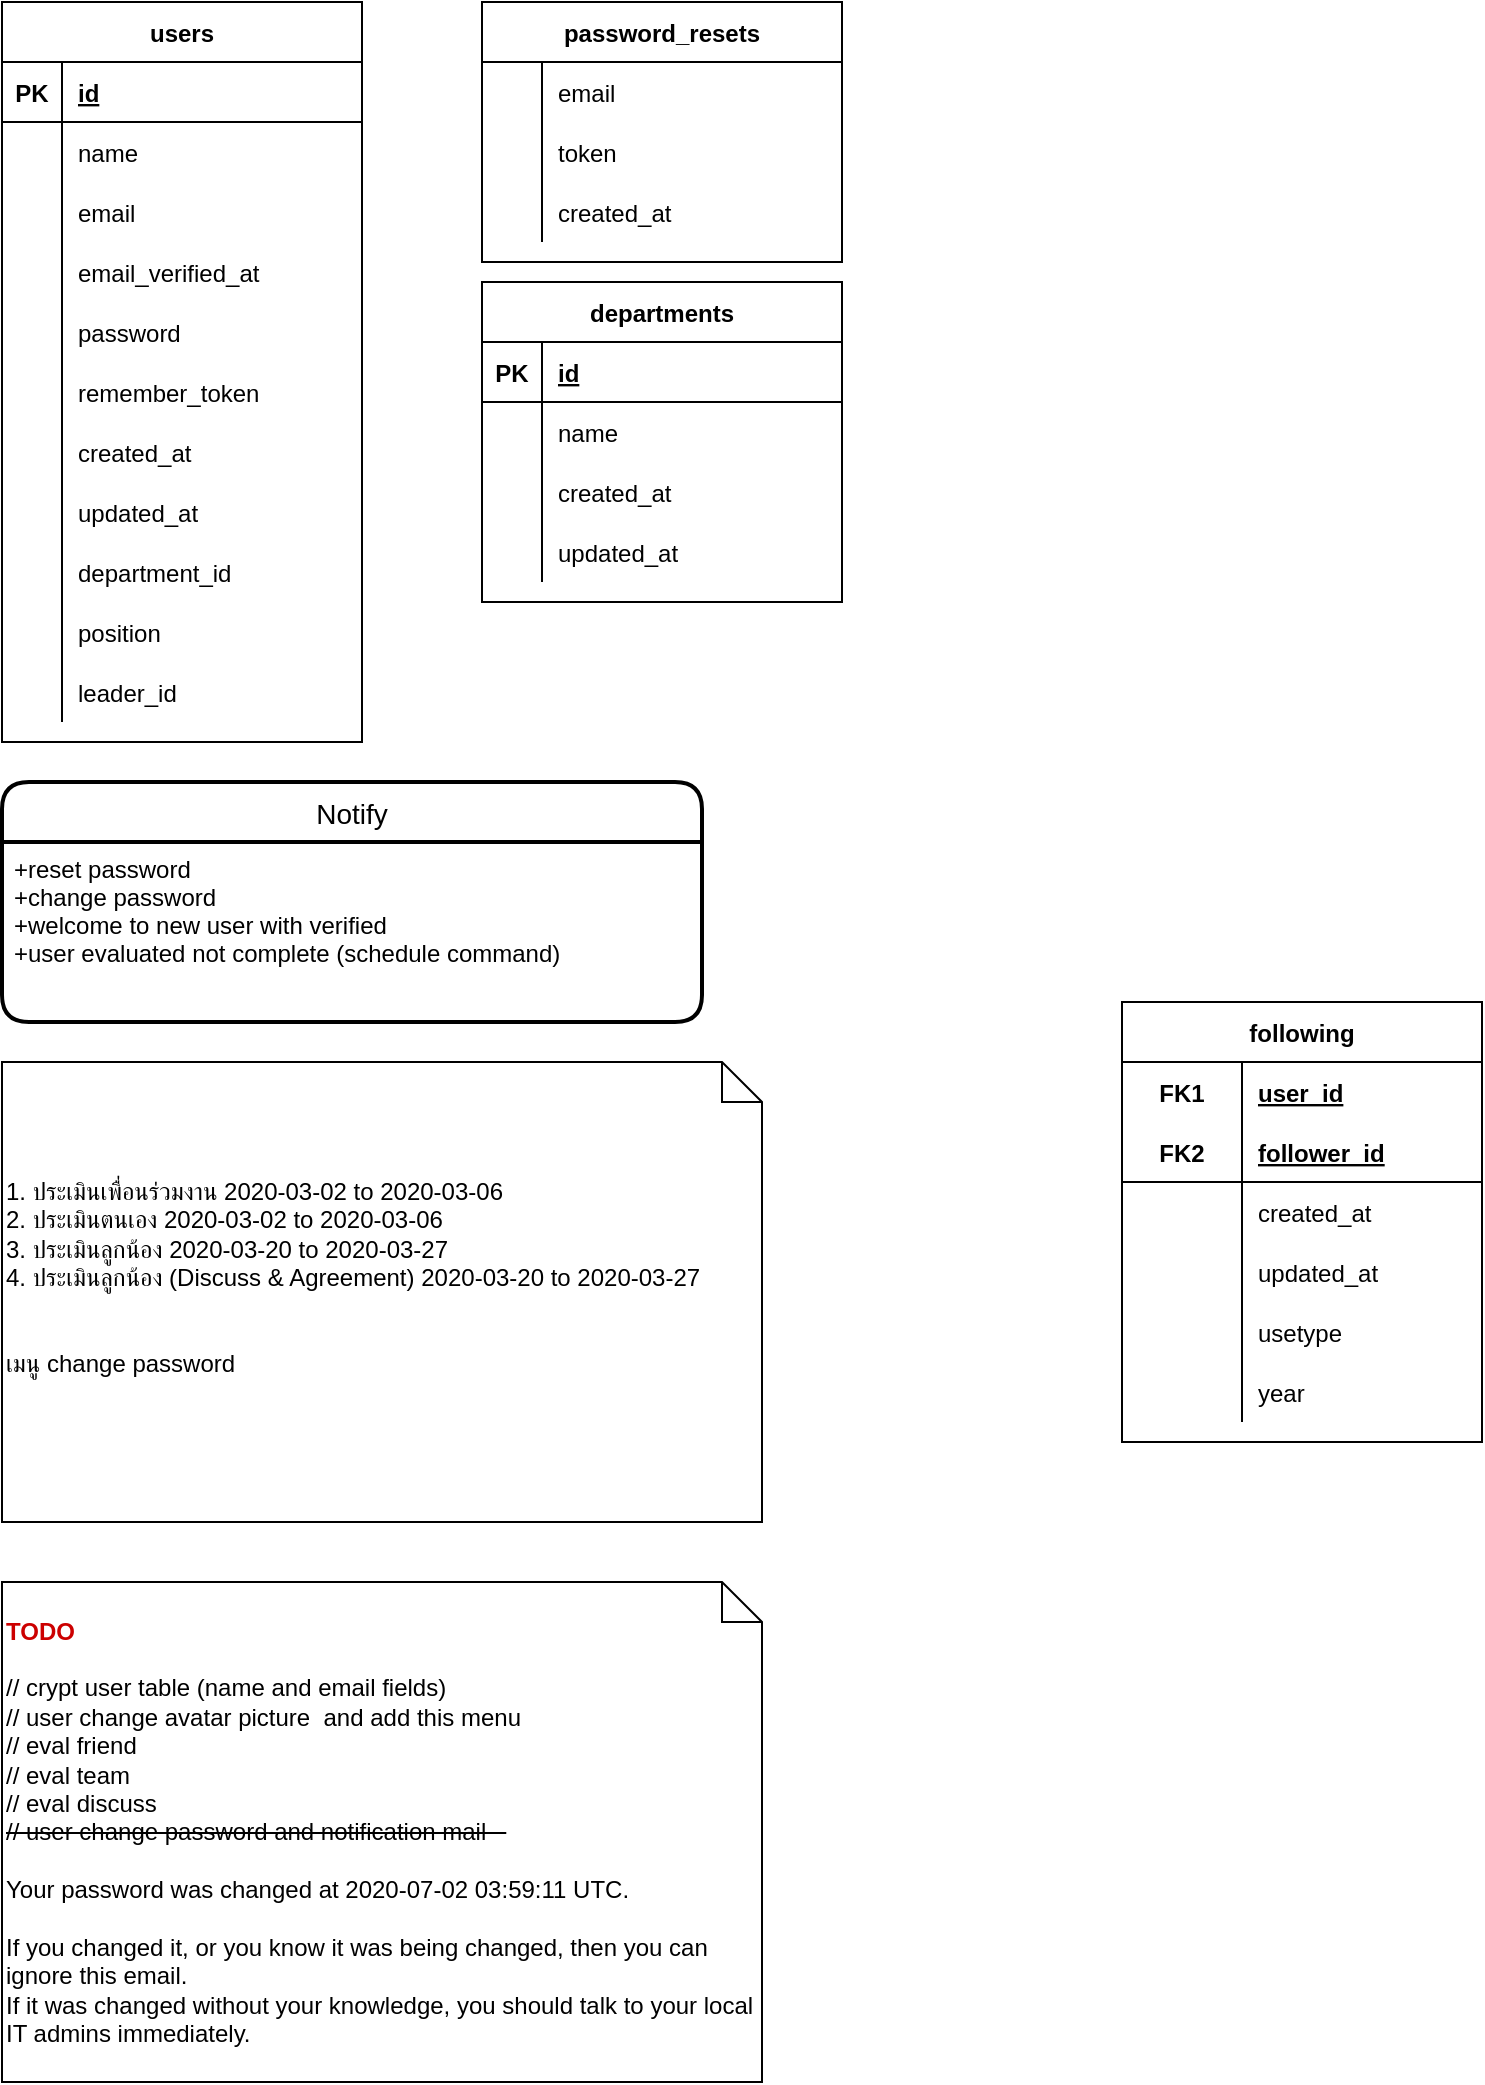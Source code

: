 <mxfile version="13.4.4" type="github" pages="3">
  <diagram id="iVP4UdC36lwLV0et3AdZ" name="User">
    <mxGraphModel dx="1422" dy="924" grid="1" gridSize="10" guides="1" tooltips="1" connect="1" arrows="1" fold="1" page="1" pageScale="1" pageWidth="850" pageHeight="1100" math="0" shadow="0">
      <root>
        <mxCell id="0" />
        <mxCell id="1" parent="0" />
        <mxCell id="S9lmiORuuj9670cRD461-1" value="users" style="shape=table;startSize=30;container=1;collapsible=1;childLayout=tableLayout;fixedRows=1;rowLines=0;fontStyle=1;align=center;resizeLast=1;" parent="1" vertex="1">
          <mxGeometry x="40" y="20" width="180" height="370" as="geometry">
            <mxRectangle x="80" y="240" width="70" height="30" as="alternateBounds" />
          </mxGeometry>
        </mxCell>
        <mxCell id="S9lmiORuuj9670cRD461-2" value="" style="shape=partialRectangle;collapsible=0;dropTarget=0;pointerEvents=0;fillColor=none;top=0;left=0;bottom=1;right=0;points=[[0,0.5],[1,0.5]];portConstraint=eastwest;" parent="S9lmiORuuj9670cRD461-1" vertex="1">
          <mxGeometry y="30" width="180" height="30" as="geometry" />
        </mxCell>
        <mxCell id="S9lmiORuuj9670cRD461-3" value="PK" style="shape=partialRectangle;connectable=0;fillColor=none;top=0;left=0;bottom=0;right=0;fontStyle=1;overflow=hidden;" parent="S9lmiORuuj9670cRD461-2" vertex="1">
          <mxGeometry width="30" height="30" as="geometry" />
        </mxCell>
        <mxCell id="S9lmiORuuj9670cRD461-4" value="id" style="shape=partialRectangle;connectable=0;fillColor=none;top=0;left=0;bottom=0;right=0;align=left;spacingLeft=6;fontStyle=5;overflow=hidden;" parent="S9lmiORuuj9670cRD461-2" vertex="1">
          <mxGeometry x="30" width="150" height="30" as="geometry" />
        </mxCell>
        <mxCell id="S9lmiORuuj9670cRD461-5" value="" style="shape=partialRectangle;collapsible=0;dropTarget=0;pointerEvents=0;fillColor=none;top=0;left=0;bottom=0;right=0;points=[[0,0.5],[1,0.5]];portConstraint=eastwest;" parent="S9lmiORuuj9670cRD461-1" vertex="1">
          <mxGeometry y="60" width="180" height="30" as="geometry" />
        </mxCell>
        <mxCell id="S9lmiORuuj9670cRD461-6" value="" style="shape=partialRectangle;connectable=0;fillColor=none;top=0;left=0;bottom=0;right=0;editable=1;overflow=hidden;" parent="S9lmiORuuj9670cRD461-5" vertex="1">
          <mxGeometry width="30" height="30" as="geometry" />
        </mxCell>
        <mxCell id="S9lmiORuuj9670cRD461-7" value="name" style="shape=partialRectangle;connectable=0;fillColor=none;top=0;left=0;bottom=0;right=0;align=left;spacingLeft=6;overflow=hidden;" parent="S9lmiORuuj9670cRD461-5" vertex="1">
          <mxGeometry x="30" width="150" height="30" as="geometry" />
        </mxCell>
        <mxCell id="S9lmiORuuj9670cRD461-8" value="" style="shape=partialRectangle;collapsible=0;dropTarget=0;pointerEvents=0;fillColor=none;top=0;left=0;bottom=0;right=0;points=[[0,0.5],[1,0.5]];portConstraint=eastwest;" parent="S9lmiORuuj9670cRD461-1" vertex="1">
          <mxGeometry y="90" width="180" height="30" as="geometry" />
        </mxCell>
        <mxCell id="S9lmiORuuj9670cRD461-9" value="" style="shape=partialRectangle;connectable=0;fillColor=none;top=0;left=0;bottom=0;right=0;editable=1;overflow=hidden;" parent="S9lmiORuuj9670cRD461-8" vertex="1">
          <mxGeometry width="30" height="30" as="geometry" />
        </mxCell>
        <mxCell id="S9lmiORuuj9670cRD461-10" value="email" style="shape=partialRectangle;connectable=0;fillColor=none;top=0;left=0;bottom=0;right=0;align=left;spacingLeft=6;overflow=hidden;" parent="S9lmiORuuj9670cRD461-8" vertex="1">
          <mxGeometry x="30" width="150" height="30" as="geometry" />
        </mxCell>
        <mxCell id="S9lmiORuuj9670cRD461-11" value="" style="shape=partialRectangle;collapsible=0;dropTarget=0;pointerEvents=0;fillColor=none;top=0;left=0;bottom=0;right=0;points=[[0,0.5],[1,0.5]];portConstraint=eastwest;" parent="S9lmiORuuj9670cRD461-1" vertex="1">
          <mxGeometry y="120" width="180" height="30" as="geometry" />
        </mxCell>
        <mxCell id="S9lmiORuuj9670cRD461-12" value="" style="shape=partialRectangle;connectable=0;fillColor=none;top=0;left=0;bottom=0;right=0;editable=1;overflow=hidden;" parent="S9lmiORuuj9670cRD461-11" vertex="1">
          <mxGeometry width="30" height="30" as="geometry" />
        </mxCell>
        <mxCell id="S9lmiORuuj9670cRD461-13" value="email_verified_at" style="shape=partialRectangle;connectable=0;fillColor=none;top=0;left=0;bottom=0;right=0;align=left;spacingLeft=6;overflow=hidden;" parent="S9lmiORuuj9670cRD461-11" vertex="1">
          <mxGeometry x="30" width="150" height="30" as="geometry" />
        </mxCell>
        <mxCell id="S9lmiORuuj9670cRD461-32" value="" style="shape=partialRectangle;collapsible=0;dropTarget=0;pointerEvents=0;fillColor=none;top=0;left=0;bottom=0;right=0;points=[[0,0.5],[1,0.5]];portConstraint=eastwest;" parent="S9lmiORuuj9670cRD461-1" vertex="1">
          <mxGeometry y="150" width="180" height="30" as="geometry" />
        </mxCell>
        <mxCell id="S9lmiORuuj9670cRD461-33" value="" style="shape=partialRectangle;connectable=0;fillColor=none;top=0;left=0;bottom=0;right=0;editable=1;overflow=hidden;" parent="S9lmiORuuj9670cRD461-32" vertex="1">
          <mxGeometry width="30" height="30" as="geometry" />
        </mxCell>
        <mxCell id="S9lmiORuuj9670cRD461-34" value="password" style="shape=partialRectangle;connectable=0;fillColor=none;top=0;left=0;bottom=0;right=0;align=left;spacingLeft=6;overflow=hidden;" parent="S9lmiORuuj9670cRD461-32" vertex="1">
          <mxGeometry x="30" width="150" height="30" as="geometry" />
        </mxCell>
        <mxCell id="S9lmiORuuj9670cRD461-51" value="" style="shape=partialRectangle;collapsible=0;dropTarget=0;pointerEvents=0;fillColor=none;top=0;left=0;bottom=0;right=0;points=[[0,0.5],[1,0.5]];portConstraint=eastwest;" parent="S9lmiORuuj9670cRD461-1" vertex="1">
          <mxGeometry y="180" width="180" height="30" as="geometry" />
        </mxCell>
        <mxCell id="S9lmiORuuj9670cRD461-52" value="" style="shape=partialRectangle;connectable=0;fillColor=none;top=0;left=0;bottom=0;right=0;editable=1;overflow=hidden;" parent="S9lmiORuuj9670cRD461-51" vertex="1">
          <mxGeometry width="30" height="30" as="geometry" />
        </mxCell>
        <mxCell id="S9lmiORuuj9670cRD461-53" value="remember_token" style="shape=partialRectangle;connectable=0;fillColor=none;top=0;left=0;bottom=0;right=0;align=left;spacingLeft=6;overflow=hidden;" parent="S9lmiORuuj9670cRD461-51" vertex="1">
          <mxGeometry x="30" width="150" height="30" as="geometry" />
        </mxCell>
        <mxCell id="S9lmiORuuj9670cRD461-54" value="" style="shape=partialRectangle;collapsible=0;dropTarget=0;pointerEvents=0;fillColor=none;top=0;left=0;bottom=0;right=0;points=[[0,0.5],[1,0.5]];portConstraint=eastwest;" parent="S9lmiORuuj9670cRD461-1" vertex="1">
          <mxGeometry y="210" width="180" height="30" as="geometry" />
        </mxCell>
        <mxCell id="S9lmiORuuj9670cRD461-55" value="" style="shape=partialRectangle;connectable=0;fillColor=none;top=0;left=0;bottom=0;right=0;editable=1;overflow=hidden;" parent="S9lmiORuuj9670cRD461-54" vertex="1">
          <mxGeometry width="30" height="30" as="geometry" />
        </mxCell>
        <mxCell id="S9lmiORuuj9670cRD461-56" value="created_at" style="shape=partialRectangle;connectable=0;fillColor=none;top=0;left=0;bottom=0;right=0;align=left;spacingLeft=6;overflow=hidden;" parent="S9lmiORuuj9670cRD461-54" vertex="1">
          <mxGeometry x="30" width="150" height="30" as="geometry" />
        </mxCell>
        <mxCell id="S9lmiORuuj9670cRD461-57" value="" style="shape=partialRectangle;collapsible=0;dropTarget=0;pointerEvents=0;fillColor=none;top=0;left=0;bottom=0;right=0;points=[[0,0.5],[1,0.5]];portConstraint=eastwest;" parent="S9lmiORuuj9670cRD461-1" vertex="1">
          <mxGeometry y="240" width="180" height="30" as="geometry" />
        </mxCell>
        <mxCell id="S9lmiORuuj9670cRD461-58" value="" style="shape=partialRectangle;connectable=0;fillColor=none;top=0;left=0;bottom=0;right=0;editable=1;overflow=hidden;" parent="S9lmiORuuj9670cRD461-57" vertex="1">
          <mxGeometry width="30" height="30" as="geometry" />
        </mxCell>
        <mxCell id="S9lmiORuuj9670cRD461-59" value="updated_at" style="shape=partialRectangle;connectable=0;fillColor=none;top=0;left=0;bottom=0;right=0;align=left;spacingLeft=6;overflow=hidden;" parent="S9lmiORuuj9670cRD461-57" vertex="1">
          <mxGeometry x="30" width="150" height="30" as="geometry" />
        </mxCell>
        <mxCell id="R4UFbJ8SbQpu2LEOqVl8-7" value="" style="shape=partialRectangle;collapsible=0;dropTarget=0;pointerEvents=0;fillColor=none;top=0;left=0;bottom=0;right=0;points=[[0,0.5],[1,0.5]];portConstraint=eastwest;" parent="S9lmiORuuj9670cRD461-1" vertex="1">
          <mxGeometry y="270" width="180" height="30" as="geometry" />
        </mxCell>
        <mxCell id="R4UFbJ8SbQpu2LEOqVl8-8" value="" style="shape=partialRectangle;connectable=0;fillColor=none;top=0;left=0;bottom=0;right=0;editable=1;overflow=hidden;" parent="R4UFbJ8SbQpu2LEOqVl8-7" vertex="1">
          <mxGeometry width="30" height="30" as="geometry" />
        </mxCell>
        <mxCell id="R4UFbJ8SbQpu2LEOqVl8-9" value="department_id" style="shape=partialRectangle;connectable=0;fillColor=none;top=0;left=0;bottom=0;right=0;align=left;spacingLeft=6;overflow=hidden;" parent="R4UFbJ8SbQpu2LEOqVl8-7" vertex="1">
          <mxGeometry x="30" width="150" height="30" as="geometry" />
        </mxCell>
        <mxCell id="R4UFbJ8SbQpu2LEOqVl8-10" value="" style="shape=partialRectangle;collapsible=0;dropTarget=0;pointerEvents=0;fillColor=none;top=0;left=0;bottom=0;right=0;points=[[0,0.5],[1,0.5]];portConstraint=eastwest;" parent="S9lmiORuuj9670cRD461-1" vertex="1">
          <mxGeometry y="300" width="180" height="30" as="geometry" />
        </mxCell>
        <mxCell id="R4UFbJ8SbQpu2LEOqVl8-11" value="" style="shape=partialRectangle;connectable=0;fillColor=none;top=0;left=0;bottom=0;right=0;editable=1;overflow=hidden;" parent="R4UFbJ8SbQpu2LEOqVl8-10" vertex="1">
          <mxGeometry width="30" height="30" as="geometry" />
        </mxCell>
        <mxCell id="R4UFbJ8SbQpu2LEOqVl8-12" value="position" style="shape=partialRectangle;connectable=0;fillColor=none;top=0;left=0;bottom=0;right=0;align=left;spacingLeft=6;overflow=hidden;" parent="R4UFbJ8SbQpu2LEOqVl8-10" vertex="1">
          <mxGeometry x="30" width="150" height="30" as="geometry" />
        </mxCell>
        <mxCell id="-NsZhXJGVAQtOZ2c6IdN-7" value="" style="shape=partialRectangle;collapsible=0;dropTarget=0;pointerEvents=0;fillColor=none;top=0;left=0;bottom=0;right=0;points=[[0,0.5],[1,0.5]];portConstraint=eastwest;" parent="S9lmiORuuj9670cRD461-1" vertex="1">
          <mxGeometry y="330" width="180" height="30" as="geometry" />
        </mxCell>
        <mxCell id="-NsZhXJGVAQtOZ2c6IdN-8" value="" style="shape=partialRectangle;connectable=0;fillColor=none;top=0;left=0;bottom=0;right=0;editable=1;overflow=hidden;" parent="-NsZhXJGVAQtOZ2c6IdN-7" vertex="1">
          <mxGeometry width="30" height="30" as="geometry" />
        </mxCell>
        <mxCell id="-NsZhXJGVAQtOZ2c6IdN-9" value="leader_id" style="shape=partialRectangle;connectable=0;fillColor=none;top=0;left=0;bottom=0;right=0;align=left;spacingLeft=6;overflow=hidden;" parent="-NsZhXJGVAQtOZ2c6IdN-7" vertex="1">
          <mxGeometry x="30" width="150" height="30" as="geometry" />
        </mxCell>
        <mxCell id="S9lmiORuuj9670cRD461-60" value="password_resets" style="shape=table;startSize=30;container=1;collapsible=1;childLayout=tableLayout;fixedRows=1;rowLines=0;fontStyle=1;align=center;resizeLast=1;" parent="1" vertex="1">
          <mxGeometry x="280" y="20" width="180" height="130" as="geometry">
            <mxRectangle x="80" y="240" width="70" height="30" as="alternateBounds" />
          </mxGeometry>
        </mxCell>
        <mxCell id="S9lmiORuuj9670cRD461-64" value="" style="shape=partialRectangle;collapsible=0;dropTarget=0;pointerEvents=0;fillColor=none;top=0;left=0;bottom=0;right=0;points=[[0,0.5],[1,0.5]];portConstraint=eastwest;" parent="S9lmiORuuj9670cRD461-60" vertex="1">
          <mxGeometry y="30" width="180" height="30" as="geometry" />
        </mxCell>
        <mxCell id="S9lmiORuuj9670cRD461-65" value="" style="shape=partialRectangle;connectable=0;fillColor=none;top=0;left=0;bottom=0;right=0;editable=1;overflow=hidden;" parent="S9lmiORuuj9670cRD461-64" vertex="1">
          <mxGeometry width="30" height="30" as="geometry" />
        </mxCell>
        <mxCell id="S9lmiORuuj9670cRD461-66" value="email" style="shape=partialRectangle;connectable=0;fillColor=none;top=0;left=0;bottom=0;right=0;align=left;spacingLeft=6;overflow=hidden;" parent="S9lmiORuuj9670cRD461-64" vertex="1">
          <mxGeometry x="30" width="150" height="30" as="geometry" />
        </mxCell>
        <mxCell id="S9lmiORuuj9670cRD461-67" value="" style="shape=partialRectangle;collapsible=0;dropTarget=0;pointerEvents=0;fillColor=none;top=0;left=0;bottom=0;right=0;points=[[0,0.5],[1,0.5]];portConstraint=eastwest;" parent="S9lmiORuuj9670cRD461-60" vertex="1">
          <mxGeometry y="60" width="180" height="30" as="geometry" />
        </mxCell>
        <mxCell id="S9lmiORuuj9670cRD461-68" value="" style="shape=partialRectangle;connectable=0;fillColor=none;top=0;left=0;bottom=0;right=0;editable=1;overflow=hidden;" parent="S9lmiORuuj9670cRD461-67" vertex="1">
          <mxGeometry width="30" height="30" as="geometry" />
        </mxCell>
        <mxCell id="S9lmiORuuj9670cRD461-69" value="token" style="shape=partialRectangle;connectable=0;fillColor=none;top=0;left=0;bottom=0;right=0;align=left;spacingLeft=6;overflow=hidden;" parent="S9lmiORuuj9670cRD461-67" vertex="1">
          <mxGeometry x="30" width="150" height="30" as="geometry" />
        </mxCell>
        <mxCell id="S9lmiORuuj9670cRD461-70" value="" style="shape=partialRectangle;collapsible=0;dropTarget=0;pointerEvents=0;fillColor=none;top=0;left=0;bottom=0;right=0;points=[[0,0.5],[1,0.5]];portConstraint=eastwest;" parent="S9lmiORuuj9670cRD461-60" vertex="1">
          <mxGeometry y="90" width="180" height="30" as="geometry" />
        </mxCell>
        <mxCell id="S9lmiORuuj9670cRD461-71" value="" style="shape=partialRectangle;connectable=0;fillColor=none;top=0;left=0;bottom=0;right=0;editable=1;overflow=hidden;" parent="S9lmiORuuj9670cRD461-70" vertex="1">
          <mxGeometry width="30" height="30" as="geometry" />
        </mxCell>
        <mxCell id="S9lmiORuuj9670cRD461-72" value="created_at" style="shape=partialRectangle;connectable=0;fillColor=none;top=0;left=0;bottom=0;right=0;align=left;spacingLeft=6;overflow=hidden;" parent="S9lmiORuuj9670cRD461-70" vertex="1">
          <mxGeometry x="30" width="150" height="30" as="geometry" />
        </mxCell>
        <mxCell id="S9lmiORuuj9670cRD461-85" value="departments" style="shape=table;startSize=30;container=1;collapsible=1;childLayout=tableLayout;fixedRows=1;rowLines=0;fontStyle=1;align=center;resizeLast=1;" parent="1" vertex="1">
          <mxGeometry x="280" y="160" width="180" height="160" as="geometry" />
        </mxCell>
        <mxCell id="S9lmiORuuj9670cRD461-86" value="" style="shape=partialRectangle;collapsible=0;dropTarget=0;pointerEvents=0;fillColor=none;top=0;left=0;bottom=1;right=0;points=[[0,0.5],[1,0.5]];portConstraint=eastwest;" parent="S9lmiORuuj9670cRD461-85" vertex="1">
          <mxGeometry y="30" width="180" height="30" as="geometry" />
        </mxCell>
        <mxCell id="S9lmiORuuj9670cRD461-87" value="PK" style="shape=partialRectangle;connectable=0;fillColor=none;top=0;left=0;bottom=0;right=0;fontStyle=1;overflow=hidden;" parent="S9lmiORuuj9670cRD461-86" vertex="1">
          <mxGeometry width="30" height="30" as="geometry" />
        </mxCell>
        <mxCell id="S9lmiORuuj9670cRD461-88" value="id" style="shape=partialRectangle;connectable=0;fillColor=none;top=0;left=0;bottom=0;right=0;align=left;spacingLeft=6;fontStyle=5;overflow=hidden;" parent="S9lmiORuuj9670cRD461-86" vertex="1">
          <mxGeometry x="30" width="150" height="30" as="geometry" />
        </mxCell>
        <mxCell id="S9lmiORuuj9670cRD461-89" value="" style="shape=partialRectangle;collapsible=0;dropTarget=0;pointerEvents=0;fillColor=none;top=0;left=0;bottom=0;right=0;points=[[0,0.5],[1,0.5]];portConstraint=eastwest;" parent="S9lmiORuuj9670cRD461-85" vertex="1">
          <mxGeometry y="60" width="180" height="30" as="geometry" />
        </mxCell>
        <mxCell id="S9lmiORuuj9670cRD461-90" value="" style="shape=partialRectangle;connectable=0;fillColor=none;top=0;left=0;bottom=0;right=0;editable=1;overflow=hidden;" parent="S9lmiORuuj9670cRD461-89" vertex="1">
          <mxGeometry width="30" height="30" as="geometry" />
        </mxCell>
        <mxCell id="S9lmiORuuj9670cRD461-91" value="name" style="shape=partialRectangle;connectable=0;fillColor=none;top=0;left=0;bottom=0;right=0;align=left;spacingLeft=6;overflow=hidden;" parent="S9lmiORuuj9670cRD461-89" vertex="1">
          <mxGeometry x="30" width="150" height="30" as="geometry" />
        </mxCell>
        <mxCell id="S9lmiORuuj9670cRD461-92" value="" style="shape=partialRectangle;collapsible=0;dropTarget=0;pointerEvents=0;fillColor=none;top=0;left=0;bottom=0;right=0;points=[[0,0.5],[1,0.5]];portConstraint=eastwest;" parent="S9lmiORuuj9670cRD461-85" vertex="1">
          <mxGeometry y="90" width="180" height="30" as="geometry" />
        </mxCell>
        <mxCell id="S9lmiORuuj9670cRD461-93" value="" style="shape=partialRectangle;connectable=0;fillColor=none;top=0;left=0;bottom=0;right=0;editable=1;overflow=hidden;" parent="S9lmiORuuj9670cRD461-92" vertex="1">
          <mxGeometry width="30" height="30" as="geometry" />
        </mxCell>
        <mxCell id="S9lmiORuuj9670cRD461-94" value="created_at" style="shape=partialRectangle;connectable=0;fillColor=none;top=0;left=0;bottom=0;right=0;align=left;spacingLeft=6;overflow=hidden;" parent="S9lmiORuuj9670cRD461-92" vertex="1">
          <mxGeometry x="30" width="150" height="30" as="geometry" />
        </mxCell>
        <mxCell id="S9lmiORuuj9670cRD461-95" value="" style="shape=partialRectangle;collapsible=0;dropTarget=0;pointerEvents=0;fillColor=none;top=0;left=0;bottom=0;right=0;points=[[0,0.5],[1,0.5]];portConstraint=eastwest;" parent="S9lmiORuuj9670cRD461-85" vertex="1">
          <mxGeometry y="120" width="180" height="30" as="geometry" />
        </mxCell>
        <mxCell id="S9lmiORuuj9670cRD461-96" value="" style="shape=partialRectangle;connectable=0;fillColor=none;top=0;left=0;bottom=0;right=0;editable=1;overflow=hidden;" parent="S9lmiORuuj9670cRD461-95" vertex="1">
          <mxGeometry width="30" height="30" as="geometry" />
        </mxCell>
        <mxCell id="S9lmiORuuj9670cRD461-97" value="updated_at" style="shape=partialRectangle;connectable=0;fillColor=none;top=0;left=0;bottom=0;right=0;align=left;spacingLeft=6;overflow=hidden;" parent="S9lmiORuuj9670cRD461-95" vertex="1">
          <mxGeometry x="30" width="150" height="30" as="geometry" />
        </mxCell>
        <mxCell id="R4UFbJ8SbQpu2LEOqVl8-6" value="&lt;div&gt;1. ประเมินเพื่อนร่วมงาน&lt;span&gt; &lt;/span&gt;2020-03-02 to 2020-03-06&lt;span&gt; &lt;/span&gt;&lt;/div&gt;&lt;div&gt;2. ประเมินตนเอง&lt;span&gt; &lt;/span&gt;2020-03-02 to 2020-03-06&lt;span&gt; &lt;/span&gt;&lt;/div&gt;&lt;div&gt;3. ประเมินลูกน้อง&lt;span&gt; &lt;/span&gt;2020-03-20 to 2020-03-27&lt;span&gt; &lt;/span&gt;&lt;/div&gt;&lt;div&gt;4. ประเมินลูกน้อง (Discuss &amp;amp; Agreement)&lt;span&gt; &lt;/span&gt;2020-03-20 to 2020-03-27&lt;/div&gt;&lt;div&gt;&lt;br&gt;&lt;/div&gt;&lt;div&gt;&lt;br&gt;&lt;/div&gt;&lt;div&gt;เมนู change password&lt;/div&gt;&lt;div&gt;&lt;br&gt;&lt;/div&gt;" style="shape=note;size=20;whiteSpace=wrap;html=1;align=left;" parent="1" vertex="1">
          <mxGeometry x="40" y="550" width="380" height="230" as="geometry" />
        </mxCell>
        <mxCell id="gal9QdelV8wBKQVI-puV-14" value="following" style="shape=table;startSize=30;container=1;collapsible=1;childLayout=tableLayout;fixedRows=1;rowLines=0;fontStyle=1;align=center;resizeLast=1;" parent="1" vertex="1">
          <mxGeometry x="600" y="520" width="180" height="220" as="geometry" />
        </mxCell>
        <mxCell id="gal9QdelV8wBKQVI-puV-15" value="" style="shape=partialRectangle;collapsible=0;dropTarget=0;pointerEvents=0;fillColor=none;top=0;left=0;bottom=0;right=0;points=[[0,0.5],[1,0.5]];portConstraint=eastwest;" parent="gal9QdelV8wBKQVI-puV-14" vertex="1">
          <mxGeometry y="30" width="180" height="30" as="geometry" />
        </mxCell>
        <mxCell id="gal9QdelV8wBKQVI-puV-16" value="FK1" style="shape=partialRectangle;connectable=0;fillColor=none;top=0;left=0;bottom=0;right=0;fontStyle=1;overflow=hidden;" parent="gal9QdelV8wBKQVI-puV-15" vertex="1">
          <mxGeometry width="60" height="30" as="geometry" />
        </mxCell>
        <mxCell id="gal9QdelV8wBKQVI-puV-17" value="user_id" style="shape=partialRectangle;connectable=0;fillColor=none;top=0;left=0;bottom=0;right=0;align=left;spacingLeft=6;fontStyle=5;overflow=hidden;" parent="gal9QdelV8wBKQVI-puV-15" vertex="1">
          <mxGeometry x="60" width="120" height="30" as="geometry" />
        </mxCell>
        <mxCell id="gal9QdelV8wBKQVI-puV-18" value="" style="shape=partialRectangle;collapsible=0;dropTarget=0;pointerEvents=0;fillColor=none;top=0;left=0;bottom=1;right=0;points=[[0,0.5],[1,0.5]];portConstraint=eastwest;" parent="gal9QdelV8wBKQVI-puV-14" vertex="1">
          <mxGeometry y="60" width="180" height="30" as="geometry" />
        </mxCell>
        <mxCell id="gal9QdelV8wBKQVI-puV-19" value="FK2" style="shape=partialRectangle;connectable=0;fillColor=none;top=0;left=0;bottom=0;right=0;fontStyle=1;overflow=hidden;" parent="gal9QdelV8wBKQVI-puV-18" vertex="1">
          <mxGeometry width="60" height="30" as="geometry" />
        </mxCell>
        <mxCell id="gal9QdelV8wBKQVI-puV-20" value="follower_id" style="shape=partialRectangle;connectable=0;fillColor=none;top=0;left=0;bottom=0;right=0;align=left;spacingLeft=6;fontStyle=5;overflow=hidden;" parent="gal9QdelV8wBKQVI-puV-18" vertex="1">
          <mxGeometry x="60" width="120" height="30" as="geometry" />
        </mxCell>
        <mxCell id="gal9QdelV8wBKQVI-puV-21" value="" style="shape=partialRectangle;collapsible=0;dropTarget=0;pointerEvents=0;fillColor=none;top=0;left=0;bottom=0;right=0;points=[[0,0.5],[1,0.5]];portConstraint=eastwest;" parent="gal9QdelV8wBKQVI-puV-14" vertex="1">
          <mxGeometry y="90" width="180" height="30" as="geometry" />
        </mxCell>
        <mxCell id="gal9QdelV8wBKQVI-puV-22" value="" style="shape=partialRectangle;connectable=0;fillColor=none;top=0;left=0;bottom=0;right=0;editable=1;overflow=hidden;" parent="gal9QdelV8wBKQVI-puV-21" vertex="1">
          <mxGeometry width="60" height="30" as="geometry" />
        </mxCell>
        <mxCell id="gal9QdelV8wBKQVI-puV-23" value="created_at" style="shape=partialRectangle;connectable=0;fillColor=none;top=0;left=0;bottom=0;right=0;align=left;spacingLeft=6;overflow=hidden;" parent="gal9QdelV8wBKQVI-puV-21" vertex="1">
          <mxGeometry x="60" width="120" height="30" as="geometry" />
        </mxCell>
        <mxCell id="gal9QdelV8wBKQVI-puV-24" value="" style="shape=partialRectangle;collapsible=0;dropTarget=0;pointerEvents=0;fillColor=none;top=0;left=0;bottom=0;right=0;points=[[0,0.5],[1,0.5]];portConstraint=eastwest;" parent="gal9QdelV8wBKQVI-puV-14" vertex="1">
          <mxGeometry y="120" width="180" height="30" as="geometry" />
        </mxCell>
        <mxCell id="gal9QdelV8wBKQVI-puV-25" value="" style="shape=partialRectangle;connectable=0;fillColor=none;top=0;left=0;bottom=0;right=0;editable=1;overflow=hidden;" parent="gal9QdelV8wBKQVI-puV-24" vertex="1">
          <mxGeometry width="60" height="30" as="geometry" />
        </mxCell>
        <mxCell id="gal9QdelV8wBKQVI-puV-26" value="updated_at" style="shape=partialRectangle;connectable=0;fillColor=none;top=0;left=0;bottom=0;right=0;align=left;spacingLeft=6;overflow=hidden;" parent="gal9QdelV8wBKQVI-puV-24" vertex="1">
          <mxGeometry x="60" width="120" height="30" as="geometry" />
        </mxCell>
        <mxCell id="-NsZhXJGVAQtOZ2c6IdN-1" value="" style="shape=partialRectangle;collapsible=0;dropTarget=0;pointerEvents=0;fillColor=none;top=0;left=0;bottom=0;right=0;points=[[0,0.5],[1,0.5]];portConstraint=eastwest;" parent="gal9QdelV8wBKQVI-puV-14" vertex="1">
          <mxGeometry y="150" width="180" height="30" as="geometry" />
        </mxCell>
        <mxCell id="-NsZhXJGVAQtOZ2c6IdN-2" value="" style="shape=partialRectangle;connectable=0;fillColor=none;top=0;left=0;bottom=0;right=0;editable=1;overflow=hidden;" parent="-NsZhXJGVAQtOZ2c6IdN-1" vertex="1">
          <mxGeometry width="60" height="30" as="geometry" />
        </mxCell>
        <mxCell id="-NsZhXJGVAQtOZ2c6IdN-3" value="usetype" style="shape=partialRectangle;connectable=0;fillColor=none;top=0;left=0;bottom=0;right=0;align=left;spacingLeft=6;overflow=hidden;" parent="-NsZhXJGVAQtOZ2c6IdN-1" vertex="1">
          <mxGeometry x="60" width="120" height="30" as="geometry" />
        </mxCell>
        <mxCell id="-NsZhXJGVAQtOZ2c6IdN-4" value="" style="shape=partialRectangle;collapsible=0;dropTarget=0;pointerEvents=0;fillColor=none;top=0;left=0;bottom=0;right=0;points=[[0,0.5],[1,0.5]];portConstraint=eastwest;" parent="gal9QdelV8wBKQVI-puV-14" vertex="1">
          <mxGeometry y="180" width="180" height="30" as="geometry" />
        </mxCell>
        <mxCell id="-NsZhXJGVAQtOZ2c6IdN-5" value="" style="shape=partialRectangle;connectable=0;fillColor=none;top=0;left=0;bottom=0;right=0;editable=1;overflow=hidden;" parent="-NsZhXJGVAQtOZ2c6IdN-4" vertex="1">
          <mxGeometry width="60" height="30" as="geometry" />
        </mxCell>
        <mxCell id="-NsZhXJGVAQtOZ2c6IdN-6" value="year" style="shape=partialRectangle;connectable=0;fillColor=none;top=0;left=0;bottom=0;right=0;align=left;spacingLeft=6;overflow=hidden;" parent="-NsZhXJGVAQtOZ2c6IdN-4" vertex="1">
          <mxGeometry x="60" width="120" height="30" as="geometry" />
        </mxCell>
        <mxCell id="R4UFbJ8SbQpu2LEOqVl8-4" value="Notify" style="swimlane;childLayout=stackLayout;horizontal=1;startSize=30;horizontalStack=0;rounded=1;fontSize=14;fontStyle=0;strokeWidth=2;resizeParent=0;resizeLast=1;shadow=0;dashed=0;align=center;" parent="1" vertex="1">
          <mxGeometry x="40" y="410" width="350" height="120" as="geometry" />
        </mxCell>
        <mxCell id="R4UFbJ8SbQpu2LEOqVl8-5" value="+reset password&#xa;+change password&#xa;+welcome to new user with verified&#xa;+user evaluated not complete (schedule command)&#xa;" style="align=left;strokeColor=none;fillColor=none;spacingLeft=4;fontSize=12;verticalAlign=top;resizable=0;rotatable=0;part=1;" parent="R4UFbJ8SbQpu2LEOqVl8-4" vertex="1">
          <mxGeometry y="30" width="350" height="90" as="geometry" />
        </mxCell>
        <mxCell id="ic6Shwzo5IOf12AUb6VG-1" value="&lt;b&gt;&lt;font color=&quot;#cc0000&quot;&gt;TODO&lt;/font&gt;&lt;/b&gt;&lt;br&gt;&lt;br&gt;// crypt user table (name and email fields)&lt;br&gt;// user change avatar picture&amp;nbsp; and add this menu&amp;nbsp;&lt;br&gt;// eval friend&lt;br&gt;// eval team&lt;br&gt;// eval discuss&lt;br&gt;&lt;strike&gt;// user change password and notification mail&amp;nbsp; &amp;nbsp;&lt;/strike&gt;&lt;br&gt;&lt;br&gt;&lt;div&gt;Your password was changed at 2020-07-02 03:59:11 UTC.&lt;/div&gt;&lt;div&gt;&lt;br&gt;&lt;/div&gt;&lt;div&gt;If you changed it, or you know it was being changed, then you can ignore this email.&lt;/div&gt;&lt;div&gt;If it was changed without your knowledge, you should talk to your local IT admins immediately.&lt;/div&gt;" style="shape=note;size=20;whiteSpace=wrap;html=1;align=left;" parent="1" vertex="1">
          <mxGeometry x="40" y="810" width="380" height="250" as="geometry" />
        </mxCell>
      </root>
    </mxGraphModel>
  </diagram>
  <diagram id="QGOMtj8EEn16uj5H1kXj" name="Question">
    
    <mxGraphModel dx="1422" dy="924" grid="1" gridSize="10" guides="1" tooltips="1" connect="1" arrows="1" fold="1" page="1" pageScale="1" pageWidth="850" pageHeight="1100" math="0" shadow="0">
      
      <root>
        
        <mxCell id="5RRMURq6lhxHDK-noLQc-0" />
        
        <mxCell id="5RRMURq6lhxHDK-noLQc-1" parent="5RRMURq6lhxHDK-noLQc-0" />
        
        <mxCell id="dnm5k8ezKqErO71Ty6Wk-0" value="questiongroups" style="shape=table;startSize=30;container=1;collapsible=1;childLayout=tableLayout;fixedRows=1;rowLines=0;fontStyle=1;align=center;resizeLast=1;" parent="5RRMURq6lhxHDK-noLQc-1" vertex="1">
          
          <mxGeometry x="40" y="80" width="180" height="190" as="geometry" />
          
        </mxCell>
        
        <mxCell id="dnm5k8ezKqErO71Ty6Wk-1" value="" style="shape=partialRectangle;collapsible=0;dropTarget=0;pointerEvents=0;fillColor=none;top=0;left=0;bottom=1;right=0;points=[[0,0.5],[1,0.5]];portConstraint=eastwest;" parent="dnm5k8ezKqErO71Ty6Wk-0" vertex="1">
          
          <mxGeometry y="30" width="180" height="30" as="geometry" />
          
        </mxCell>
        
        <mxCell id="dnm5k8ezKqErO71Ty6Wk-2" value="PK" style="shape=partialRectangle;connectable=0;fillColor=none;top=0;left=0;bottom=0;right=0;fontStyle=1;overflow=hidden;" parent="dnm5k8ezKqErO71Ty6Wk-1" vertex="1">
          
          <mxGeometry width="30" height="30" as="geometry" />
          
        </mxCell>
        
        <mxCell id="dnm5k8ezKqErO71Ty6Wk-3" value="id" style="shape=partialRectangle;connectable=0;fillColor=none;top=0;left=0;bottom=0;right=0;align=left;spacingLeft=6;fontStyle=5;overflow=hidden;" parent="dnm5k8ezKqErO71Ty6Wk-1" vertex="1">
          
          <mxGeometry x="30" width="150" height="30" as="geometry" />
          
        </mxCell>
        
        <mxCell id="dnm5k8ezKqErO71Ty6Wk-4" value="" style="shape=partialRectangle;collapsible=0;dropTarget=0;pointerEvents=0;fillColor=none;top=0;left=0;bottom=0;right=0;points=[[0,0.5],[1,0.5]];portConstraint=eastwest;" parent="dnm5k8ezKqErO71Ty6Wk-0" vertex="1">
          
          <mxGeometry y="60" width="180" height="30" as="geometry" />
          
        </mxCell>
        
        <mxCell id="dnm5k8ezKqErO71Ty6Wk-5" value="" style="shape=partialRectangle;connectable=0;fillColor=none;top=0;left=0;bottom=0;right=0;editable=1;overflow=hidden;" parent="dnm5k8ezKqErO71Ty6Wk-4" vertex="1">
          
          <mxGeometry width="30" height="30" as="geometry" />
          
        </mxCell>
        
        <mxCell id="dnm5k8ezKqErO71Ty6Wk-6" value="name_th" style="shape=partialRectangle;connectable=0;fillColor=none;top=0;left=0;bottom=0;right=0;align=left;spacingLeft=6;overflow=hidden;" parent="dnm5k8ezKqErO71Ty6Wk-4" vertex="1">
          
          <mxGeometry x="30" width="150" height="30" as="geometry" />
          
        </mxCell>
        
        <mxCell id="dnm5k8ezKqErO71Ty6Wk-7" value="" style="shape=partialRectangle;collapsible=0;dropTarget=0;pointerEvents=0;fillColor=none;top=0;left=0;bottom=0;right=0;points=[[0,0.5],[1,0.5]];portConstraint=eastwest;" parent="dnm5k8ezKqErO71Ty6Wk-0" vertex="1">
          
          <mxGeometry y="90" width="180" height="30" as="geometry" />
          
        </mxCell>
        
        <mxCell id="dnm5k8ezKqErO71Ty6Wk-8" value="" style="shape=partialRectangle;connectable=0;fillColor=none;top=0;left=0;bottom=0;right=0;editable=1;overflow=hidden;" parent="dnm5k8ezKqErO71Ty6Wk-7" vertex="1">
          
          <mxGeometry width="30" height="30" as="geometry" />
          
        </mxCell>
        
        <mxCell id="dnm5k8ezKqErO71Ty6Wk-9" value="created_at" style="shape=partialRectangle;connectable=0;fillColor=none;top=0;left=0;bottom=0;right=0;align=left;spacingLeft=6;overflow=hidden;" parent="dnm5k8ezKqErO71Ty6Wk-7" vertex="1">
          
          <mxGeometry x="30" width="150" height="30" as="geometry" />
          
        </mxCell>
        
        <mxCell id="dnm5k8ezKqErO71Ty6Wk-10" value="" style="shape=partialRectangle;collapsible=0;dropTarget=0;pointerEvents=0;fillColor=none;top=0;left=0;bottom=0;right=0;points=[[0,0.5],[1,0.5]];portConstraint=eastwest;" parent="dnm5k8ezKqErO71Ty6Wk-0" vertex="1">
          
          <mxGeometry y="120" width="180" height="30" as="geometry" />
          
        </mxCell>
        
        <mxCell id="dnm5k8ezKqErO71Ty6Wk-11" value="" style="shape=partialRectangle;connectable=0;fillColor=none;top=0;left=0;bottom=0;right=0;editable=1;overflow=hidden;" parent="dnm5k8ezKqErO71Ty6Wk-10" vertex="1">
          
          <mxGeometry width="30" height="30" as="geometry" />
          
        </mxCell>
        
        <mxCell id="dnm5k8ezKqErO71Ty6Wk-12" value="updated_at" style="shape=partialRectangle;connectable=0;fillColor=none;top=0;left=0;bottom=0;right=0;align=left;spacingLeft=6;overflow=hidden;" parent="dnm5k8ezKqErO71Ty6Wk-10" vertex="1">
          
          <mxGeometry x="30" width="150" height="30" as="geometry" />
          
        </mxCell>
        
        <mxCell id="g9gem6FLklWq6haqyeY1-15" value="" style="shape=partialRectangle;collapsible=0;dropTarget=0;pointerEvents=0;fillColor=none;top=0;left=0;bottom=0;right=0;points=[[0,0.5],[1,0.5]];portConstraint=eastwest;" vertex="1" parent="dnm5k8ezKqErO71Ty6Wk-0">
          
          <mxGeometry y="150" width="180" height="30" as="geometry" />
          
        </mxCell>
        
        <mxCell id="g9gem6FLklWq6haqyeY1-16" value="" style="shape=partialRectangle;connectable=0;fillColor=none;top=0;left=0;bottom=0;right=0;editable=1;overflow=hidden;" vertex="1" parent="g9gem6FLklWq6haqyeY1-15">
          
          <mxGeometry width="30" height="30" as="geometry" />
          
        </mxCell>
        
        <mxCell id="g9gem6FLklWq6haqyeY1-17" value="name_en" style="shape=partialRectangle;connectable=0;fillColor=none;top=0;left=0;bottom=0;right=0;align=left;spacingLeft=6;overflow=hidden;" vertex="1" parent="g9gem6FLklWq6haqyeY1-15">
          
          <mxGeometry x="30" width="150" height="30" as="geometry" />
          
        </mxCell>
        
        <mxCell id="dnm5k8ezKqErO71Ty6Wk-13" value="questions" style="shape=table;startSize=30;container=1;collapsible=1;childLayout=tableLayout;fixedRows=1;rowLines=0;fontStyle=1;align=center;resizeLast=1;" parent="5RRMURq6lhxHDK-noLQc-1" vertex="1">
          
          <mxGeometry x="270" y="80" width="180" height="340" as="geometry" />
          
        </mxCell>
        
        <mxCell id="dnm5k8ezKqErO71Ty6Wk-14" value="" style="shape=partialRectangle;collapsible=0;dropTarget=0;pointerEvents=0;fillColor=none;top=0;left=0;bottom=1;right=0;points=[[0,0.5],[1,0.5]];portConstraint=eastwest;" parent="dnm5k8ezKqErO71Ty6Wk-13" vertex="1">
          
          <mxGeometry y="30" width="180" height="30" as="geometry" />
          
        </mxCell>
        
        <mxCell id="dnm5k8ezKqErO71Ty6Wk-15" value="PK" style="shape=partialRectangle;connectable=0;fillColor=none;top=0;left=0;bottom=0;right=0;fontStyle=1;overflow=hidden;" parent="dnm5k8ezKqErO71Ty6Wk-14" vertex="1">
          
          <mxGeometry width="30" height="30" as="geometry" />
          
        </mxCell>
        
        <mxCell id="dnm5k8ezKqErO71Ty6Wk-16" value="id" style="shape=partialRectangle;connectable=0;fillColor=none;top=0;left=0;bottom=0;right=0;align=left;spacingLeft=6;fontStyle=5;overflow=hidden;" parent="dnm5k8ezKqErO71Ty6Wk-14" vertex="1">
          
          <mxGeometry x="30" width="150" height="30" as="geometry" />
          
        </mxCell>
        
        <mxCell id="dnm5k8ezKqErO71Ty6Wk-17" value="" style="shape=partialRectangle;collapsible=0;dropTarget=0;pointerEvents=0;fillColor=none;top=0;left=0;bottom=0;right=0;points=[[0,0.5],[1,0.5]];portConstraint=eastwest;" parent="dnm5k8ezKqErO71Ty6Wk-13" vertex="1">
          
          <mxGeometry y="60" width="180" height="30" as="geometry" />
          
        </mxCell>
        
        <mxCell id="dnm5k8ezKqErO71Ty6Wk-18" value="" style="shape=partialRectangle;connectable=0;fillColor=none;top=0;left=0;bottom=0;right=0;editable=1;overflow=hidden;" parent="dnm5k8ezKqErO71Ty6Wk-17" vertex="1">
          
          <mxGeometry width="30" height="30" as="geometry" />
          
        </mxCell>
        
        <mxCell id="dnm5k8ezKqErO71Ty6Wk-19" value="name_th" style="shape=partialRectangle;connectable=0;fillColor=none;top=0;left=0;bottom=0;right=0;align=left;spacingLeft=6;overflow=hidden;" parent="dnm5k8ezKqErO71Ty6Wk-17" vertex="1">
          
          <mxGeometry x="30" width="150" height="30" as="geometry" />
          
        </mxCell>
        
        <mxCell id="dnm5k8ezKqErO71Ty6Wk-20" value="" style="shape=partialRectangle;collapsible=0;dropTarget=0;pointerEvents=0;fillColor=none;top=0;left=0;bottom=0;right=0;points=[[0,0.5],[1,0.5]];portConstraint=eastwest;" parent="dnm5k8ezKqErO71Ty6Wk-13" vertex="1">
          
          <mxGeometry y="90" width="180" height="30" as="geometry" />
          
        </mxCell>
        
        <mxCell id="dnm5k8ezKqErO71Ty6Wk-21" value="" style="shape=partialRectangle;connectable=0;fillColor=none;top=0;left=0;bottom=0;right=0;editable=1;overflow=hidden;" parent="dnm5k8ezKqErO71Ty6Wk-20" vertex="1">
          
          <mxGeometry width="30" height="30" as="geometry" />
          
        </mxCell>
        
        <mxCell id="dnm5k8ezKqErO71Ty6Wk-22" value="description_th" style="shape=partialRectangle;connectable=0;fillColor=none;top=0;left=0;bottom=0;right=0;align=left;spacingLeft=6;overflow=hidden;" parent="dnm5k8ezKqErO71Ty6Wk-20" vertex="1">
          
          <mxGeometry x="30" width="150" height="30" as="geometry" />
          
        </mxCell>
        
        <mxCell id="dnm5k8ezKqErO71Ty6Wk-23" value="" style="shape=partialRectangle;collapsible=0;dropTarget=0;pointerEvents=0;fillColor=none;top=0;left=0;bottom=0;right=0;points=[[0,0.5],[1,0.5]];portConstraint=eastwest;" parent="dnm5k8ezKqErO71Ty6Wk-13" vertex="1">
          
          <mxGeometry y="120" width="180" height="30" as="geometry" />
          
        </mxCell>
        
        <mxCell id="dnm5k8ezKqErO71Ty6Wk-24" value="" style="shape=partialRectangle;connectable=0;fillColor=none;top=0;left=0;bottom=0;right=0;editable=1;overflow=hidden;" parent="dnm5k8ezKqErO71Ty6Wk-23" vertex="1">
          
          <mxGeometry width="30" height="30" as="geometry" />
          
        </mxCell>
        
        <mxCell id="dnm5k8ezKqErO71Ty6Wk-25" value="formtype" style="shape=partialRectangle;connectable=0;fillColor=none;top=0;left=0;bottom=0;right=0;align=left;spacingLeft=6;overflow=hidden;" parent="dnm5k8ezKqErO71Ty6Wk-23" vertex="1">
          
          <mxGeometry x="30" width="150" height="30" as="geometry" />
          
        </mxCell>
        
        <mxCell id="dnm5k8ezKqErO71Ty6Wk-26" value="" style="shape=partialRectangle;collapsible=0;dropTarget=0;pointerEvents=0;fillColor=none;top=0;left=0;bottom=0;right=0;points=[[0,0.5],[1,0.5]];portConstraint=eastwest;" parent="dnm5k8ezKqErO71Ty6Wk-13" vertex="1">
          
          <mxGeometry y="150" width="180" height="30" as="geometry" />
          
        </mxCell>
        
        <mxCell id="dnm5k8ezKqErO71Ty6Wk-27" value="" style="shape=partialRectangle;connectable=0;fillColor=none;top=0;left=0;bottom=0;right=0;editable=1;overflow=hidden;" parent="dnm5k8ezKqErO71Ty6Wk-26" vertex="1">
          
          <mxGeometry width="30" height="30" as="geometry" />
          
        </mxCell>
        
        <mxCell id="dnm5k8ezKqErO71Ty6Wk-28" value="created_at" style="shape=partialRectangle;connectable=0;fillColor=none;top=0;left=0;bottom=0;right=0;align=left;spacingLeft=6;overflow=hidden;" parent="dnm5k8ezKqErO71Ty6Wk-26" vertex="1">
          
          <mxGeometry x="30" width="150" height="30" as="geometry" />
          
        </mxCell>
        
        <mxCell id="kIVRNKnfL3MIv0tevSTT-0" value="" style="shape=partialRectangle;collapsible=0;dropTarget=0;pointerEvents=0;fillColor=none;top=0;left=0;bottom=0;right=0;points=[[0,0.5],[1,0.5]];portConstraint=eastwest;" vertex="1" parent="dnm5k8ezKqErO71Ty6Wk-13">
          
          <mxGeometry y="180" width="180" height="30" as="geometry" />
          
        </mxCell>
        
        <mxCell id="kIVRNKnfL3MIv0tevSTT-1" value="" style="shape=partialRectangle;connectable=0;fillColor=none;top=0;left=0;bottom=0;right=0;editable=1;overflow=hidden;" vertex="1" parent="kIVRNKnfL3MIv0tevSTT-0">
          
          <mxGeometry width="30" height="30" as="geometry" />
          
        </mxCell>
        
        <mxCell id="kIVRNKnfL3MIv0tevSTT-2" value="updated_at" style="shape=partialRectangle;connectable=0;fillColor=none;top=0;left=0;bottom=0;right=0;align=left;spacingLeft=6;overflow=hidden;" vertex="1" parent="kIVRNKnfL3MIv0tevSTT-0">
          
          <mxGeometry x="30" width="150" height="30" as="geometry" />
          
        </mxCell>
        
        <mxCell id="g9gem6FLklWq6haqyeY1-0" value="" style="shape=partialRectangle;collapsible=0;dropTarget=0;pointerEvents=0;fillColor=none;top=0;left=0;bottom=0;right=0;points=[[0,0.5],[1,0.5]];portConstraint=eastwest;" vertex="1" parent="dnm5k8ezKqErO71Ty6Wk-13">
          
          <mxGeometry y="210" width="180" height="30" as="geometry" />
          
        </mxCell>
        
        <mxCell id="g9gem6FLklWq6haqyeY1-1" value="" style="shape=partialRectangle;connectable=0;fillColor=none;top=0;left=0;bottom=0;right=0;editable=1;overflow=hidden;" vertex="1" parent="g9gem6FLklWq6haqyeY1-0">
          
          <mxGeometry width="30" height="30" as="geometry" />
          
        </mxCell>
        
        <mxCell id="g9gem6FLklWq6haqyeY1-2" value="questiongroup_id" style="shape=partialRectangle;connectable=0;fillColor=none;top=0;left=0;bottom=0;right=0;align=left;spacingLeft=6;overflow=hidden;" vertex="1" parent="g9gem6FLklWq6haqyeY1-0">
          
          <mxGeometry x="30" width="150" height="30" as="geometry" />
          
        </mxCell>
        
        <mxCell id="g9gem6FLklWq6haqyeY1-6" value="" style="shape=partialRectangle;collapsible=0;dropTarget=0;pointerEvents=0;fillColor=none;top=0;left=0;bottom=0;right=0;points=[[0,0.5],[1,0.5]];portConstraint=eastwest;" vertex="1" parent="dnm5k8ezKqErO71Ty6Wk-13">
          
          <mxGeometry y="240" width="180" height="30" as="geometry" />
          
        </mxCell>
        
        <mxCell id="g9gem6FLklWq6haqyeY1-7" value="" style="shape=partialRectangle;connectable=0;fillColor=none;top=0;left=0;bottom=0;right=0;editable=1;overflow=hidden;" vertex="1" parent="g9gem6FLklWq6haqyeY1-6">
          
          <mxGeometry width="30" height="30" as="geometry" />
          
        </mxCell>
        
        <mxCell id="g9gem6FLklWq6haqyeY1-8" value="question_unique" style="shape=partialRectangle;connectable=0;fillColor=none;top=0;left=0;bottom=0;right=0;align=left;spacingLeft=6;overflow=hidden;" vertex="1" parent="g9gem6FLklWq6haqyeY1-6">
          
          <mxGeometry x="30" width="150" height="30" as="geometry" />
          
        </mxCell>
        
        <mxCell id="g9gem6FLklWq6haqyeY1-9" value="" style="shape=partialRectangle;collapsible=0;dropTarget=0;pointerEvents=0;fillColor=none;top=0;left=0;bottom=0;right=0;points=[[0,0.5],[1,0.5]];portConstraint=eastwest;" vertex="1" parent="dnm5k8ezKqErO71Ty6Wk-13">
          
          <mxGeometry y="270" width="180" height="30" as="geometry" />
          
        </mxCell>
        
        <mxCell id="g9gem6FLklWq6haqyeY1-10" value="" style="shape=partialRectangle;connectable=0;fillColor=none;top=0;left=0;bottom=0;right=0;editable=1;overflow=hidden;" vertex="1" parent="g9gem6FLklWq6haqyeY1-9">
          
          <mxGeometry width="30" height="30" as="geometry" />
          
        </mxCell>
        
        <mxCell id="g9gem6FLklWq6haqyeY1-11" value="description_en" style="shape=partialRectangle;connectable=0;fillColor=none;top=0;left=0;bottom=0;right=0;align=left;spacingLeft=6;overflow=hidden;" vertex="1" parent="g9gem6FLklWq6haqyeY1-9">
          
          <mxGeometry x="30" width="150" height="30" as="geometry" />
          
        </mxCell>
        
        <mxCell id="g9gem6FLklWq6haqyeY1-12" value="" style="shape=partialRectangle;collapsible=0;dropTarget=0;pointerEvents=0;fillColor=none;top=0;left=0;bottom=0;right=0;points=[[0,0.5],[1,0.5]];portConstraint=eastwest;" vertex="1" parent="dnm5k8ezKqErO71Ty6Wk-13">
          
          <mxGeometry y="300" width="180" height="30" as="geometry" />
          
        </mxCell>
        
        <mxCell id="g9gem6FLklWq6haqyeY1-13" value="" style="shape=partialRectangle;connectable=0;fillColor=none;top=0;left=0;bottom=0;right=0;editable=1;overflow=hidden;" vertex="1" parent="g9gem6FLklWq6haqyeY1-12">
          
          <mxGeometry width="30" height="30" as="geometry" />
          
        </mxCell>
        
        <mxCell id="g9gem6FLklWq6haqyeY1-14" value="name_en" style="shape=partialRectangle;connectable=0;fillColor=none;top=0;left=0;bottom=0;right=0;align=left;spacingLeft=6;overflow=hidden;" vertex="1" parent="g9gem6FLklWq6haqyeY1-12">
          
          <mxGeometry x="30" width="150" height="30" as="geometry" />
          
        </mxCell>
        
        <mxCell id="g9gem6FLklWq6haqyeY1-4" style="edgeStyle=orthogonalEdgeStyle;rounded=0;orthogonalLoop=1;jettySize=auto;html=1;" edge="1" parent="5RRMURq6lhxHDK-noLQc-1" source="g9gem6FLklWq6haqyeY1-3" target="dnm5k8ezKqErO71Ty6Wk-23">
          
          <mxGeometry relative="1" as="geometry" />
          
        </mxCell>
        
        <mxCell id="g9gem6FLklWq6haqyeY1-3" value="enum" style="whiteSpace=wrap;html=1;align=center;" vertex="1" parent="5RRMURq6lhxHDK-noLQc-1">
          
          <mxGeometry x="500" y="195" width="100" height="40" as="geometry" />
          
        </mxCell>
        
      </root>
      
    </mxGraphModel>
    
  </diagram>
  <diagram id="BNQ4mH_Dv-6ty52_h0Xg" name="Evaluation">
    
    <mxGraphModel dx="1422" dy="924" grid="1" gridSize="10" guides="1" tooltips="1" connect="1" arrows="1" fold="1" page="1" pageScale="1" pageWidth="850" pageHeight="1100" math="0" shadow="0">
      
      <root>
        
        <mxCell id="6CqLoVZngHX-AGKWAus--0" />
        
        <mxCell id="6CqLoVZngHX-AGKWAus--1" parent="6CqLoVZngHX-AGKWAus--0" />
        
        <mxCell id="TTcdKkuq6Wah8BtgIpQH-0" value="assessors" style="shape=table;startSize=30;container=1;collapsible=1;childLayout=tableLayout;fixedRows=1;rowLines=0;fontStyle=1;align=center;resizeLast=1;" vertex="1" parent="6CqLoVZngHX-AGKWAus--1">
          
          <mxGeometry x="120" y="40" width="180" height="190" as="geometry" />
          
        </mxCell>
        
        <mxCell id="TTcdKkuq6Wah8BtgIpQH-1" value="" style="shape=partialRectangle;collapsible=0;dropTarget=0;pointerEvents=0;fillColor=none;top=0;left=0;bottom=1;right=0;points=[[0,0.5],[1,0.5]];portConstraint=eastwest;" vertex="1" parent="TTcdKkuq6Wah8BtgIpQH-0">
          
          <mxGeometry y="30" width="180" height="30" as="geometry" />
          
        </mxCell>
        
        <mxCell id="TTcdKkuq6Wah8BtgIpQH-2" value="PK" style="shape=partialRectangle;connectable=0;fillColor=none;top=0;left=0;bottom=0;right=0;fontStyle=1;overflow=hidden;" vertex="1" parent="TTcdKkuq6Wah8BtgIpQH-1">
          
          <mxGeometry width="30" height="30" as="geometry" />
          
        </mxCell>
        
        <mxCell id="TTcdKkuq6Wah8BtgIpQH-3" value="id" style="shape=partialRectangle;connectable=0;fillColor=none;top=0;left=0;bottom=0;right=0;align=left;spacingLeft=6;fontStyle=5;overflow=hidden;" vertex="1" parent="TTcdKkuq6Wah8BtgIpQH-1">
          
          <mxGeometry x="30" width="150" height="30" as="geometry" />
          
        </mxCell>
        
        <mxCell id="TTcdKkuq6Wah8BtgIpQH-4" value="" style="shape=partialRectangle;collapsible=0;dropTarget=0;pointerEvents=0;fillColor=none;top=0;left=0;bottom=0;right=0;points=[[0,0.5],[1,0.5]];portConstraint=eastwest;" vertex="1" parent="TTcdKkuq6Wah8BtgIpQH-0">
          
          <mxGeometry y="60" width="180" height="30" as="geometry" />
          
        </mxCell>
        
        <mxCell id="TTcdKkuq6Wah8BtgIpQH-5" value="" style="shape=partialRectangle;connectable=0;fillColor=none;top=0;left=0;bottom=0;right=0;editable=1;overflow=hidden;" vertex="1" parent="TTcdKkuq6Wah8BtgIpQH-4">
          
          <mxGeometry width="30" height="30" as="geometry" />
          
        </mxCell>
        
        <mxCell id="TTcdKkuq6Wah8BtgIpQH-6" value="assessor_id" style="shape=partialRectangle;connectable=0;fillColor=none;top=0;left=0;bottom=0;right=0;align=left;spacingLeft=6;overflow=hidden;" vertex="1" parent="TTcdKkuq6Wah8BtgIpQH-4">
          
          <mxGeometry x="30" width="150" height="30" as="geometry" />
          
        </mxCell>
        
        <mxCell id="TTcdKkuq6Wah8BtgIpQH-7" value="" style="shape=partialRectangle;collapsible=0;dropTarget=0;pointerEvents=0;fillColor=none;top=0;left=0;bottom=0;right=0;points=[[0,0.5],[1,0.5]];portConstraint=eastwest;" vertex="1" parent="TTcdKkuq6Wah8BtgIpQH-0">
          
          <mxGeometry y="90" width="180" height="30" as="geometry" />
          
        </mxCell>
        
        <mxCell id="TTcdKkuq6Wah8BtgIpQH-8" value="" style="shape=partialRectangle;connectable=0;fillColor=none;top=0;left=0;bottom=0;right=0;editable=1;overflow=hidden;" vertex="1" parent="TTcdKkuq6Wah8BtgIpQH-7">
          
          <mxGeometry width="30" height="30" as="geometry" />
          
        </mxCell>
        
        <mxCell id="TTcdKkuq6Wah8BtgIpQH-9" value="user_id" style="shape=partialRectangle;connectable=0;fillColor=none;top=0;left=0;bottom=0;right=0;align=left;spacingLeft=6;overflow=hidden;" vertex="1" parent="TTcdKkuq6Wah8BtgIpQH-7">
          
          <mxGeometry x="30" width="150" height="30" as="geometry" />
          
        </mxCell>
        
        <mxCell id="TTcdKkuq6Wah8BtgIpQH-10" value="" style="shape=partialRectangle;collapsible=0;dropTarget=0;pointerEvents=0;fillColor=none;top=0;left=0;bottom=0;right=0;points=[[0,0.5],[1,0.5]];portConstraint=eastwest;" vertex="1" parent="TTcdKkuq6Wah8BtgIpQH-0">
          
          <mxGeometry y="120" width="180" height="30" as="geometry" />
          
        </mxCell>
        
        <mxCell id="TTcdKkuq6Wah8BtgIpQH-11" value="" style="shape=partialRectangle;connectable=0;fillColor=none;top=0;left=0;bottom=0;right=0;editable=1;overflow=hidden;" vertex="1" parent="TTcdKkuq6Wah8BtgIpQH-10">
          
          <mxGeometry width="30" height="30" as="geometry" />
          
        </mxCell>
        
        <mxCell id="TTcdKkuq6Wah8BtgIpQH-12" value="created_at" style="shape=partialRectangle;connectable=0;fillColor=none;top=0;left=0;bottom=0;right=0;align=left;spacingLeft=6;overflow=hidden;" vertex="1" parent="TTcdKkuq6Wah8BtgIpQH-10">
          
          <mxGeometry x="30" width="150" height="30" as="geometry" />
          
        </mxCell>
        
        <mxCell id="TTcdKkuq6Wah8BtgIpQH-13" value="" style="shape=partialRectangle;collapsible=0;dropTarget=0;pointerEvents=0;fillColor=none;top=0;left=0;bottom=0;right=0;points=[[0,0.5],[1,0.5]];portConstraint=eastwest;" vertex="1" parent="TTcdKkuq6Wah8BtgIpQH-0">
          
          <mxGeometry y="150" width="180" height="30" as="geometry" />
          
        </mxCell>
        
        <mxCell id="TTcdKkuq6Wah8BtgIpQH-14" value="" style="shape=partialRectangle;connectable=0;fillColor=none;top=0;left=0;bottom=0;right=0;editable=1;overflow=hidden;" vertex="1" parent="TTcdKkuq6Wah8BtgIpQH-13">
          
          <mxGeometry width="30" height="30" as="geometry" />
          
        </mxCell>
        
        <mxCell id="TTcdKkuq6Wah8BtgIpQH-15" value="updated_at" style="shape=partialRectangle;connectable=0;fillColor=none;top=0;left=0;bottom=0;right=0;align=left;spacingLeft=6;overflow=hidden;" vertex="1" parent="TTcdKkuq6Wah8BtgIpQH-13">
          
          <mxGeometry x="30" width="150" height="30" as="geometry" />
          
        </mxCell>
        
        <mxCell id="6CqLoVZngHX-AGKWAus--2" value="evaluations" style="shape=table;startSize=30;container=1;collapsible=1;childLayout=tableLayout;fixedRows=1;rowLines=0;fontStyle=1;align=center;resizeLast=1;" parent="6CqLoVZngHX-AGKWAus--1" vertex="1">
          
          <mxGeometry x="400" y="40" width="180" height="340" as="geometry" />
          
        </mxCell>
        
        <mxCell id="6CqLoVZngHX-AGKWAus--3" value="" style="shape=partialRectangle;collapsible=0;dropTarget=0;pointerEvents=0;fillColor=none;top=0;left=0;bottom=1;right=0;points=[[0,0.5],[1,0.5]];portConstraint=eastwest;" parent="6CqLoVZngHX-AGKWAus--2" vertex="1">
          
          <mxGeometry y="30" width="180" height="30" as="geometry" />
          
        </mxCell>
        
        <mxCell id="6CqLoVZngHX-AGKWAus--4" value="PK" style="shape=partialRectangle;connectable=0;fillColor=none;top=0;left=0;bottom=0;right=0;fontStyle=1;overflow=hidden;" parent="6CqLoVZngHX-AGKWAus--3" vertex="1">
          
          <mxGeometry width="30" height="30" as="geometry" />
          
        </mxCell>
        
        <mxCell id="6CqLoVZngHX-AGKWAus--5" value="id" style="shape=partialRectangle;connectable=0;fillColor=none;top=0;left=0;bottom=0;right=0;align=left;spacingLeft=6;fontStyle=5;overflow=hidden;" parent="6CqLoVZngHX-AGKWAus--3" vertex="1">
          
          <mxGeometry x="30" width="150" height="30" as="geometry" />
          
        </mxCell>
        
        <mxCell id="6CqLoVZngHX-AGKWAus--6" value="" style="shape=partialRectangle;collapsible=0;dropTarget=0;pointerEvents=0;fillColor=none;top=0;left=0;bottom=0;right=0;points=[[0,0.5],[1,0.5]];portConstraint=eastwest;" parent="6CqLoVZngHX-AGKWAus--2" vertex="1">
          
          <mxGeometry y="60" width="180" height="30" as="geometry" />
          
        </mxCell>
        
        <mxCell id="6CqLoVZngHX-AGKWAus--7" value="" style="shape=partialRectangle;connectable=0;fillColor=none;top=0;left=0;bottom=0;right=0;editable=1;overflow=hidden;" parent="6CqLoVZngHX-AGKWAus--6" vertex="1">
          
          <mxGeometry width="30" height="30" as="geometry" />
          
        </mxCell>
        
        <mxCell id="6CqLoVZngHX-AGKWAus--8" value="users_id" style="shape=partialRectangle;connectable=0;fillColor=none;top=0;left=0;bottom=0;right=0;align=left;spacingLeft=6;overflow=hidden;" parent="6CqLoVZngHX-AGKWAus--6" vertex="1">
          
          <mxGeometry x="30" width="150" height="30" as="geometry" />
          
        </mxCell>
        
        <mxCell id="SpZIwMSaRIZRmstWs-XA-0" value="" style="shape=partialRectangle;collapsible=0;dropTarget=0;pointerEvents=0;fillColor=none;top=0;left=0;bottom=0;right=0;points=[[0,0.5],[1,0.5]];portConstraint=eastwest;" parent="6CqLoVZngHX-AGKWAus--2" vertex="1">
          
          <mxGeometry y="90" width="180" height="30" as="geometry" />
          
        </mxCell>
        
        <mxCell id="SpZIwMSaRIZRmstWs-XA-1" value="" style="shape=partialRectangle;connectable=0;fillColor=none;top=0;left=0;bottom=0;right=0;editable=1;overflow=hidden;" parent="SpZIwMSaRIZRmstWs-XA-0" vertex="1">
          
          <mxGeometry width="30" height="30" as="geometry" />
          
        </mxCell>
        
        <mxCell id="SpZIwMSaRIZRmstWs-XA-2" value="assessors_id" style="shape=partialRectangle;connectable=0;fillColor=none;top=0;left=0;bottom=0;right=0;align=left;spacingLeft=6;overflow=hidden;" parent="SpZIwMSaRIZRmstWs-XA-0" vertex="1">
          
          <mxGeometry x="30" width="150" height="30" as="geometry" />
          
        </mxCell>
        
        <mxCell id="7XogbowxqUIWbddXEMy9-0" value="" style="shape=partialRectangle;collapsible=0;dropTarget=0;pointerEvents=0;fillColor=none;top=0;left=0;bottom=0;right=0;points=[[0,0.5],[1,0.5]];portConstraint=eastwest;" parent="6CqLoVZngHX-AGKWAus--2" vertex="1">
          
          <mxGeometry y="120" width="180" height="30" as="geometry" />
          
        </mxCell>
        
        <mxCell id="7XogbowxqUIWbddXEMy9-1" value="" style="shape=partialRectangle;connectable=0;fillColor=none;top=0;left=0;bottom=0;right=0;editable=1;overflow=hidden;" parent="7XogbowxqUIWbddXEMy9-0" vertex="1">
          
          <mxGeometry width="30" height="30" as="geometry" />
          
        </mxCell>
        
        <mxCell id="7XogbowxqUIWbddXEMy9-2" value="questions_id" style="shape=partialRectangle;connectable=0;fillColor=none;top=0;left=0;bottom=0;right=0;align=left;spacingLeft=6;overflow=hidden;" parent="7XogbowxqUIWbddXEMy9-0" vertex="1">
          
          <mxGeometry x="30" width="150" height="30" as="geometry" />
          
        </mxCell>
        
        <mxCell id="7XogbowxqUIWbddXEMy9-3" value="" style="shape=partialRectangle;collapsible=0;dropTarget=0;pointerEvents=0;fillColor=none;top=0;left=0;bottom=0;right=0;points=[[0,0.5],[1,0.5]];portConstraint=eastwest;" parent="6CqLoVZngHX-AGKWAus--2" vertex="1">
          
          <mxGeometry y="150" width="180" height="30" as="geometry" />
          
        </mxCell>
        
        <mxCell id="7XogbowxqUIWbddXEMy9-4" value="" style="shape=partialRectangle;connectable=0;fillColor=none;top=0;left=0;bottom=0;right=0;editable=1;overflow=hidden;" parent="7XogbowxqUIWbddXEMy9-3" vertex="1">
          
          <mxGeometry width="30" height="30" as="geometry" />
          
        </mxCell>
        
        <mxCell id="7XogbowxqUIWbddXEMy9-5" value="score" style="shape=partialRectangle;connectable=0;fillColor=none;top=0;left=0;bottom=0;right=0;align=left;spacingLeft=6;overflow=hidden;" parent="7XogbowxqUIWbddXEMy9-3" vertex="1">
          
          <mxGeometry x="30" width="150" height="30" as="geometry" />
          
        </mxCell>
        
        <mxCell id="-ex2kIRov9toUkuD7fpA-0" value="" style="shape=partialRectangle;collapsible=0;dropTarget=0;pointerEvents=0;fillColor=none;top=0;left=0;bottom=0;right=0;points=[[0,0.5],[1,0.5]];portConstraint=eastwest;" parent="6CqLoVZngHX-AGKWAus--2" vertex="1">
          
          <mxGeometry y="180" width="180" height="30" as="geometry" />
          
        </mxCell>
        
        <mxCell id="-ex2kIRov9toUkuD7fpA-1" value="" style="shape=partialRectangle;connectable=0;fillColor=none;top=0;left=0;bottom=0;right=0;editable=1;overflow=hidden;" parent="-ex2kIRov9toUkuD7fpA-0" vertex="1">
          
          <mxGeometry width="30" height="30" as="geometry" />
          
        </mxCell>
        
        <mxCell id="-ex2kIRov9toUkuD7fpA-2" value="comment" style="shape=partialRectangle;connectable=0;fillColor=none;top=0;left=0;bottom=0;right=0;align=left;spacingLeft=6;overflow=hidden;" parent="-ex2kIRov9toUkuD7fpA-0" vertex="1">
          
          <mxGeometry x="30" width="150" height="30" as="geometry" />
          
        </mxCell>
        
        <mxCell id="qYxujruN6JBQKkIdnDUa-0" value="" style="shape=partialRectangle;collapsible=0;dropTarget=0;pointerEvents=0;fillColor=none;top=0;left=0;bottom=0;right=0;points=[[0,0.5],[1,0.5]];portConstraint=eastwest;" vertex="1" parent="6CqLoVZngHX-AGKWAus--2">
          
          <mxGeometry y="210" width="180" height="30" as="geometry" />
          
        </mxCell>
        
        <mxCell id="qYxujruN6JBQKkIdnDUa-1" value="" style="shape=partialRectangle;connectable=0;fillColor=none;top=0;left=0;bottom=0;right=0;editable=1;overflow=hidden;" vertex="1" parent="qYxujruN6JBQKkIdnDUa-0">
          
          <mxGeometry width="30" height="30" as="geometry" />
          
        </mxCell>
        
        <mxCell id="qYxujruN6JBQKkIdnDUa-2" value="evaltype" style="shape=partialRectangle;connectable=0;fillColor=none;top=0;left=0;bottom=0;right=0;align=left;spacingLeft=6;overflow=hidden;" vertex="1" parent="qYxujruN6JBQKkIdnDUa-0">
          
          <mxGeometry x="30" width="150" height="30" as="geometry" />
          
        </mxCell>
        
        <mxCell id="TTcdKkuq6Wah8BtgIpQH-16" value="" style="shape=partialRectangle;collapsible=0;dropTarget=0;pointerEvents=0;fillColor=none;top=0;left=0;bottom=0;right=0;points=[[0,0.5],[1,0.5]];portConstraint=eastwest;" vertex="1" parent="6CqLoVZngHX-AGKWAus--2">
          
          <mxGeometry y="240" width="180" height="30" as="geometry" />
          
        </mxCell>
        
        <mxCell id="TTcdKkuq6Wah8BtgIpQH-17" value="" style="shape=partialRectangle;connectable=0;fillColor=none;top=0;left=0;bottom=0;right=0;editable=1;overflow=hidden;" vertex="1" parent="TTcdKkuq6Wah8BtgIpQH-16">
          
          <mxGeometry width="30" height="30" as="geometry" />
          
        </mxCell>
        
        <mxCell id="TTcdKkuq6Wah8BtgIpQH-18" value="status" style="shape=partialRectangle;connectable=0;fillColor=none;top=0;left=0;bottom=0;right=0;align=left;spacingLeft=6;overflow=hidden;" vertex="1" parent="TTcdKkuq6Wah8BtgIpQH-16">
          
          <mxGeometry x="30" width="150" height="30" as="geometry" />
          
        </mxCell>
        
        <mxCell id="TTcdKkuq6Wah8BtgIpQH-19" value="" style="shape=partialRectangle;collapsible=0;dropTarget=0;pointerEvents=0;fillColor=none;top=0;left=0;bottom=0;right=0;points=[[0,0.5],[1,0.5]];portConstraint=eastwest;" vertex="1" parent="6CqLoVZngHX-AGKWAus--2">
          
          <mxGeometry y="270" width="180" height="30" as="geometry" />
          
        </mxCell>
        
        <mxCell id="TTcdKkuq6Wah8BtgIpQH-20" value="" style="shape=partialRectangle;connectable=0;fillColor=none;top=0;left=0;bottom=0;right=0;editable=1;overflow=hidden;" vertex="1" parent="TTcdKkuq6Wah8BtgIpQH-19">
          
          <mxGeometry width="30" height="30" as="geometry" />
          
        </mxCell>
        
        <mxCell id="TTcdKkuq6Wah8BtgIpQH-21" value="created_at" style="shape=partialRectangle;connectable=0;fillColor=none;top=0;left=0;bottom=0;right=0;align=left;spacingLeft=6;overflow=hidden;" vertex="1" parent="TTcdKkuq6Wah8BtgIpQH-19">
          
          <mxGeometry x="30" width="150" height="30" as="geometry" />
          
        </mxCell>
        
        <mxCell id="TTcdKkuq6Wah8BtgIpQH-22" value="" style="shape=partialRectangle;collapsible=0;dropTarget=0;pointerEvents=0;fillColor=none;top=0;left=0;bottom=0;right=0;points=[[0,0.5],[1,0.5]];portConstraint=eastwest;" vertex="1" parent="6CqLoVZngHX-AGKWAus--2">
          
          <mxGeometry y="300" width="180" height="30" as="geometry" />
          
        </mxCell>
        
        <mxCell id="TTcdKkuq6Wah8BtgIpQH-23" value="" style="shape=partialRectangle;connectable=0;fillColor=none;top=0;left=0;bottom=0;right=0;editable=1;overflow=hidden;" vertex="1" parent="TTcdKkuq6Wah8BtgIpQH-22">
          
          <mxGeometry width="30" height="30" as="geometry" />
          
        </mxCell>
        
        <mxCell id="TTcdKkuq6Wah8BtgIpQH-24" value="updated_at" style="shape=partialRectangle;connectable=0;fillColor=none;top=0;left=0;bottom=0;right=0;align=left;spacingLeft=6;overflow=hidden;" vertex="1" parent="TTcdKkuq6Wah8BtgIpQH-22">
          
          <mxGeometry x="30" width="150" height="30" as="geometry" />
          
        </mxCell>
        
      </root>
      
    </mxGraphModel>
    
  </diagram>
</mxfile>
